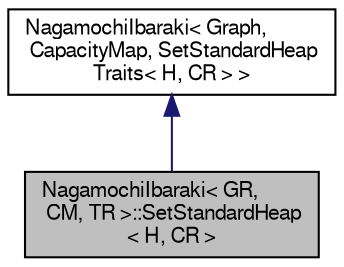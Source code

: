 digraph "NagamochiIbaraki&lt; GR, CM, TR &gt;::SetStandardHeap&lt; H, CR &gt;"
{
 // LATEX_PDF_SIZE
  edge [fontname="FreeSans",fontsize="10",labelfontname="FreeSans",labelfontsize="10"];
  node [fontname="FreeSans",fontsize="10",shape=record];
  Node0 [label="NagamochiIbaraki\< GR,\l CM, TR \>::SetStandardHeap\l\< H, CR \>",height=0.2,width=0.4,color="black", fillcolor="grey75", style="filled", fontcolor="black",tooltip="Named parameter for setting heap and cross reference type with automatic allocation"];
  Node1 -> Node0 [dir="back",color="midnightblue",fontsize="10",style="solid",fontname="FreeSans"];
  Node1 [label="NagamochiIbaraki\< Graph,\l CapacityMap, SetStandardHeap\lTraits\< H, CR \> \>",height=0.2,width=0.4,color="black", fillcolor="white", style="filled",URL="$a03581.html",tooltip=" "];
}
